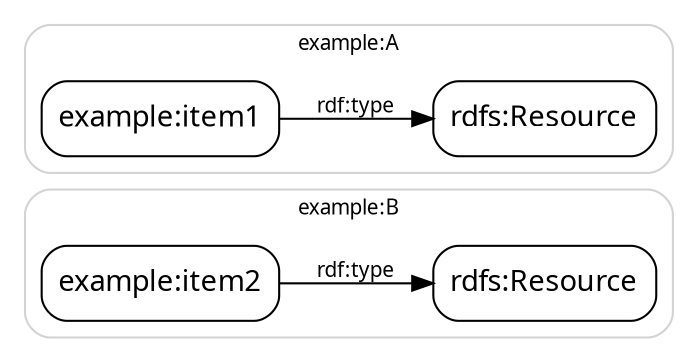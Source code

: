 digraph {
  rankdir=LR;
  bgcolor=transparent;
  fontname="sans-serif";
  compound=true;
  node [shape="box", style="rounded", border=0, fontname="sans-serif"];

  subgraph cluster_graph2 {
    style="rounded";
    color="lightgrey";
    label = "example:B"
    tooltip = "example:B"
    fontsize=10;
    item2[label="example:item2",tooltip="example:item2"];
    type2[label="rdfs:Resource",tooltip="rdfs:Resource"];
    item2 -> type2 [label="rdf:type",fontsize=10,fontname="sans-serif",tooltip="rdf:type",labeltooltip="rdf:type"];
  }

  subgraph cluster_graph1 {
    style="rounded";
    color="lightgrey";
    label = "example:A"
    tooltip = "example:A"
    fontsize=10;
    item1[label="example:item1",tooltip="example:item1"];
    type1[label="rdfs:Resource",tooltip="rdfs:Resource"];
    item1 -> type1 [label="rdf:type",fontsize=10,fontname="sans-serif",tooltip="rdf:type",labeltooltip="rdf:type"];
  }
}
